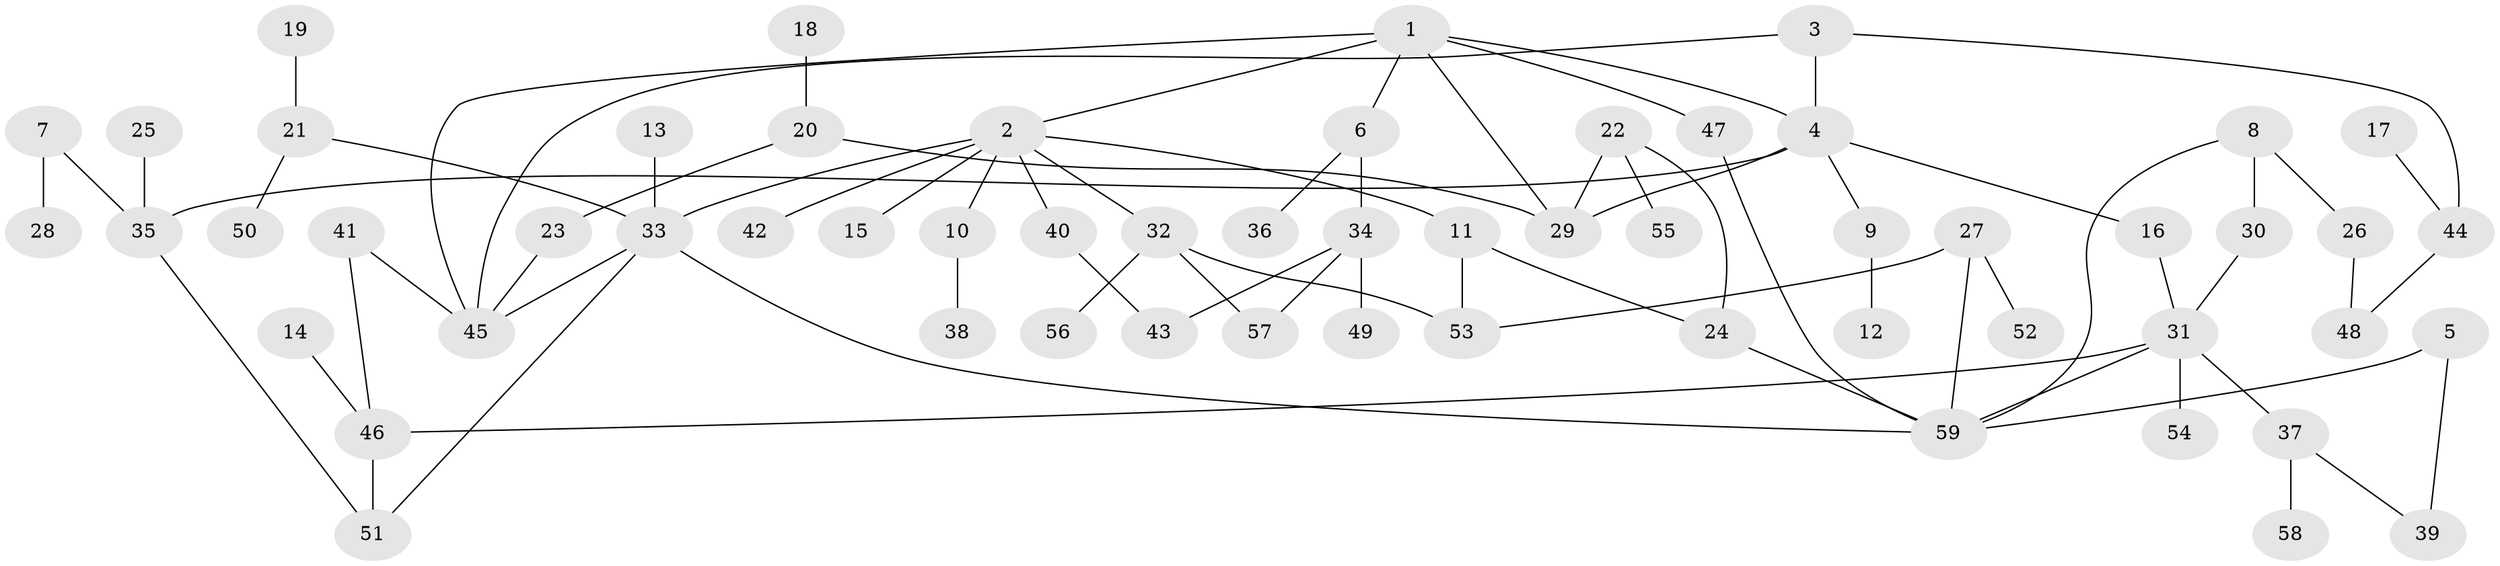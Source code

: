 // original degree distribution, {6: 0.03418803418803419, 3: 0.2222222222222222, 4: 0.08547008547008547, 5: 0.03418803418803419, 2: 0.28205128205128205, 1: 0.3418803418803419}
// Generated by graph-tools (version 1.1) at 2025/49/03/09/25 03:49:27]
// undirected, 59 vertices, 76 edges
graph export_dot {
graph [start="1"]
  node [color=gray90,style=filled];
  1;
  2;
  3;
  4;
  5;
  6;
  7;
  8;
  9;
  10;
  11;
  12;
  13;
  14;
  15;
  16;
  17;
  18;
  19;
  20;
  21;
  22;
  23;
  24;
  25;
  26;
  27;
  28;
  29;
  30;
  31;
  32;
  33;
  34;
  35;
  36;
  37;
  38;
  39;
  40;
  41;
  42;
  43;
  44;
  45;
  46;
  47;
  48;
  49;
  50;
  51;
  52;
  53;
  54;
  55;
  56;
  57;
  58;
  59;
  1 -- 2 [weight=1.0];
  1 -- 4 [weight=1.0];
  1 -- 6 [weight=1.0];
  1 -- 29 [weight=1.0];
  1 -- 45 [weight=1.0];
  1 -- 47 [weight=1.0];
  2 -- 10 [weight=1.0];
  2 -- 11 [weight=1.0];
  2 -- 15 [weight=1.0];
  2 -- 32 [weight=1.0];
  2 -- 33 [weight=1.0];
  2 -- 40 [weight=1.0];
  2 -- 42 [weight=1.0];
  3 -- 4 [weight=1.0];
  3 -- 44 [weight=1.0];
  3 -- 45 [weight=1.0];
  4 -- 9 [weight=1.0];
  4 -- 16 [weight=1.0];
  4 -- 29 [weight=1.0];
  4 -- 35 [weight=1.0];
  5 -- 39 [weight=1.0];
  5 -- 59 [weight=1.0];
  6 -- 34 [weight=1.0];
  6 -- 36 [weight=1.0];
  7 -- 28 [weight=1.0];
  7 -- 35 [weight=1.0];
  8 -- 26 [weight=1.0];
  8 -- 30 [weight=1.0];
  8 -- 59 [weight=1.0];
  9 -- 12 [weight=1.0];
  10 -- 38 [weight=1.0];
  11 -- 24 [weight=1.0];
  11 -- 53 [weight=1.0];
  13 -- 33 [weight=1.0];
  14 -- 46 [weight=1.0];
  16 -- 31 [weight=1.0];
  17 -- 44 [weight=1.0];
  18 -- 20 [weight=1.0];
  19 -- 21 [weight=1.0];
  20 -- 23 [weight=1.0];
  20 -- 29 [weight=1.0];
  21 -- 33 [weight=1.0];
  21 -- 50 [weight=1.0];
  22 -- 24 [weight=1.0];
  22 -- 29 [weight=1.0];
  22 -- 55 [weight=1.0];
  23 -- 45 [weight=1.0];
  24 -- 59 [weight=1.0];
  25 -- 35 [weight=1.0];
  26 -- 48 [weight=1.0];
  27 -- 52 [weight=1.0];
  27 -- 53 [weight=1.0];
  27 -- 59 [weight=1.0];
  30 -- 31 [weight=1.0];
  31 -- 37 [weight=1.0];
  31 -- 46 [weight=1.0];
  31 -- 54 [weight=1.0];
  31 -- 59 [weight=1.0];
  32 -- 53 [weight=1.0];
  32 -- 56 [weight=1.0];
  32 -- 57 [weight=1.0];
  33 -- 45 [weight=1.0];
  33 -- 51 [weight=1.0];
  33 -- 59 [weight=1.0];
  34 -- 43 [weight=1.0];
  34 -- 49 [weight=1.0];
  34 -- 57 [weight=1.0];
  35 -- 51 [weight=1.0];
  37 -- 39 [weight=1.0];
  37 -- 58 [weight=1.0];
  40 -- 43 [weight=1.0];
  41 -- 45 [weight=1.0];
  41 -- 46 [weight=1.0];
  44 -- 48 [weight=1.0];
  46 -- 51 [weight=1.0];
  47 -- 59 [weight=1.0];
}
